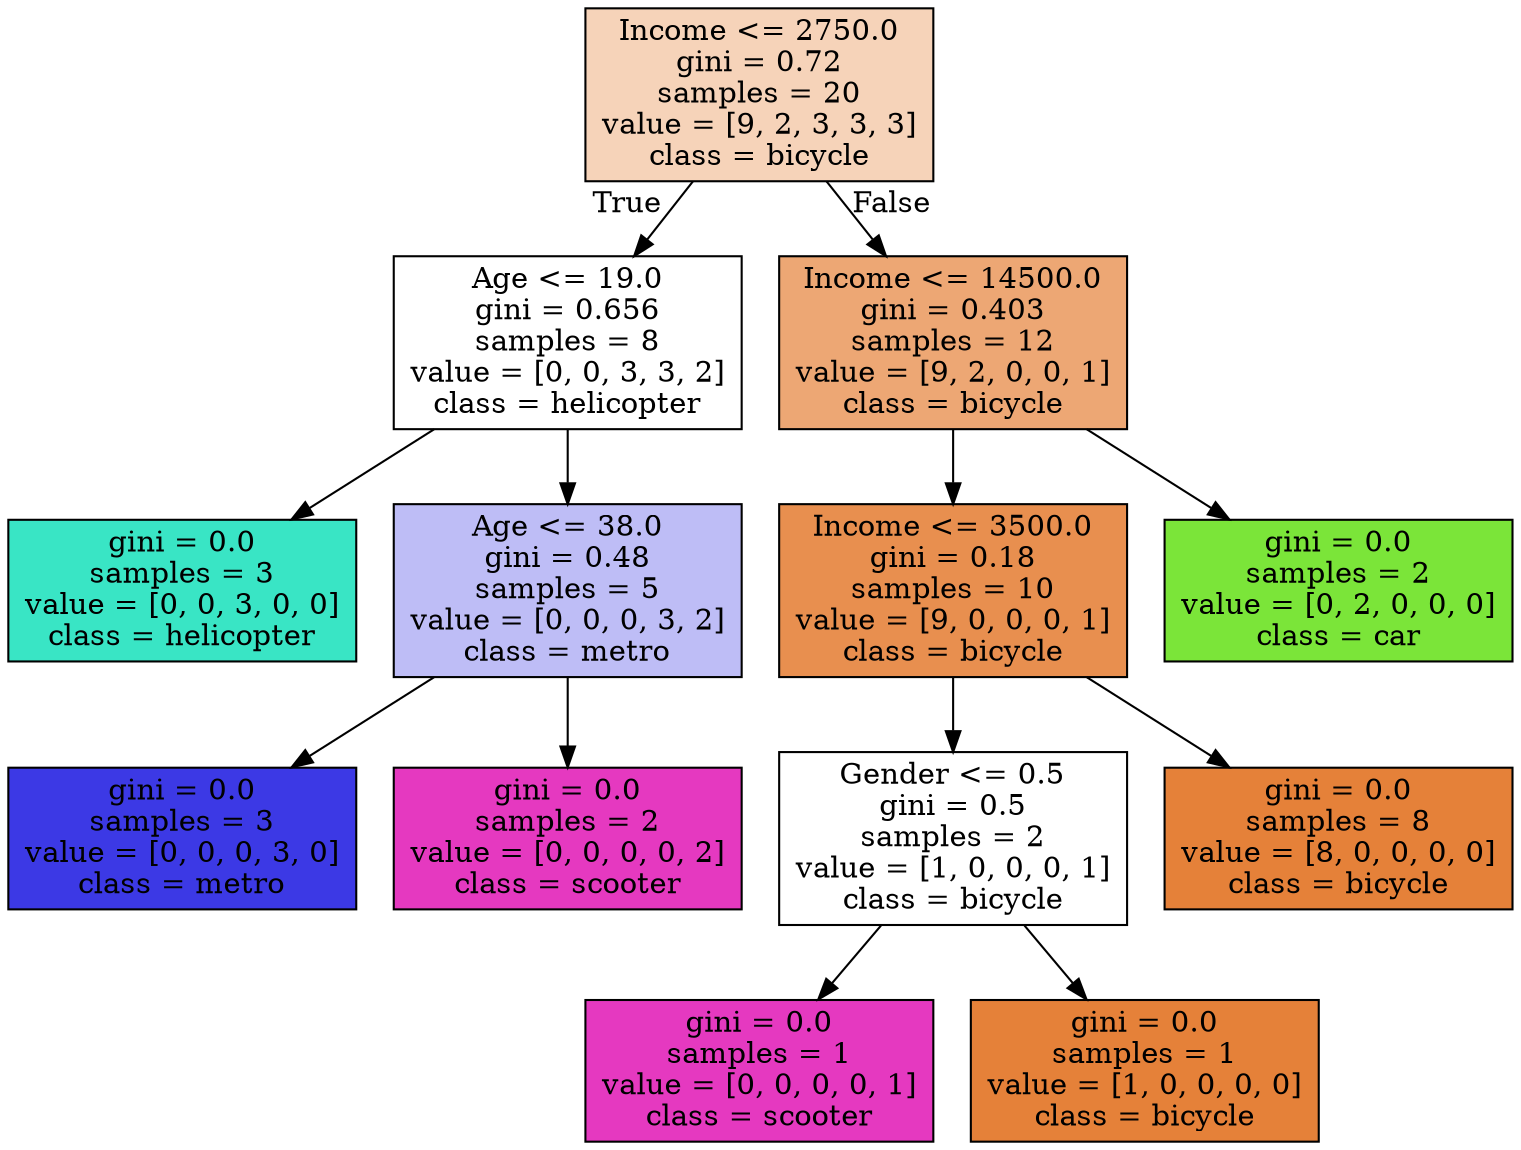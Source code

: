 digraph Tree {
node [shape=box, style="filled", color="black"] ;
0 [label="Income <= 2750.0\ngini = 0.72\nsamples = 20\nvalue = [9, 2, 3, 3, 3]\nclass = bicycle", fillcolor="#f6d3b9"] ;
1 [label="Age <= 19.0\ngini = 0.656\nsamples = 8\nvalue = [0, 0, 3, 3, 2]\nclass = helicopter", fillcolor="#ffffff"] ;
0 -> 1 [labeldistance=2.5, labelangle=45, headlabel="True"] ;
2 [label="gini = 0.0\nsamples = 3\nvalue = [0, 0, 3, 0, 0]\nclass = helicopter", fillcolor="#39e5c5"] ;
1 -> 2 ;
3 [label="Age <= 38.0\ngini = 0.48\nsamples = 5\nvalue = [0, 0, 0, 3, 2]\nclass = metro", fillcolor="#bebdf6"] ;
1 -> 3 ;
4 [label="gini = 0.0\nsamples = 3\nvalue = [0, 0, 0, 3, 0]\nclass = metro", fillcolor="#3c39e5"] ;
3 -> 4 ;
5 [label="gini = 0.0\nsamples = 2\nvalue = [0, 0, 0, 0, 2]\nclass = scooter", fillcolor="#e539c0"] ;
3 -> 5 ;
6 [label="Income <= 14500.0\ngini = 0.403\nsamples = 12\nvalue = [9, 2, 0, 0, 1]\nclass = bicycle", fillcolor="#eda774"] ;
0 -> 6 [labeldistance=2.5, labelangle=-45, headlabel="False"] ;
7 [label="Income <= 3500.0\ngini = 0.18\nsamples = 10\nvalue = [9, 0, 0, 0, 1]\nclass = bicycle", fillcolor="#e88f4f"] ;
6 -> 7 ;
8 [label="Gender <= 0.5\ngini = 0.5\nsamples = 2\nvalue = [1, 0, 0, 0, 1]\nclass = bicycle", fillcolor="#ffffff"] ;
7 -> 8 ;
9 [label="gini = 0.0\nsamples = 1\nvalue = [0, 0, 0, 0, 1]\nclass = scooter", fillcolor="#e539c0"] ;
8 -> 9 ;
10 [label="gini = 0.0\nsamples = 1\nvalue = [1, 0, 0, 0, 0]\nclass = bicycle", fillcolor="#e58139"] ;
8 -> 10 ;
11 [label="gini = 0.0\nsamples = 8\nvalue = [8, 0, 0, 0, 0]\nclass = bicycle", fillcolor="#e58139"] ;
7 -> 11 ;
12 [label="gini = 0.0\nsamples = 2\nvalue = [0, 2, 0, 0, 0]\nclass = car", fillcolor="#7be539"] ;
6 -> 12 ;
}